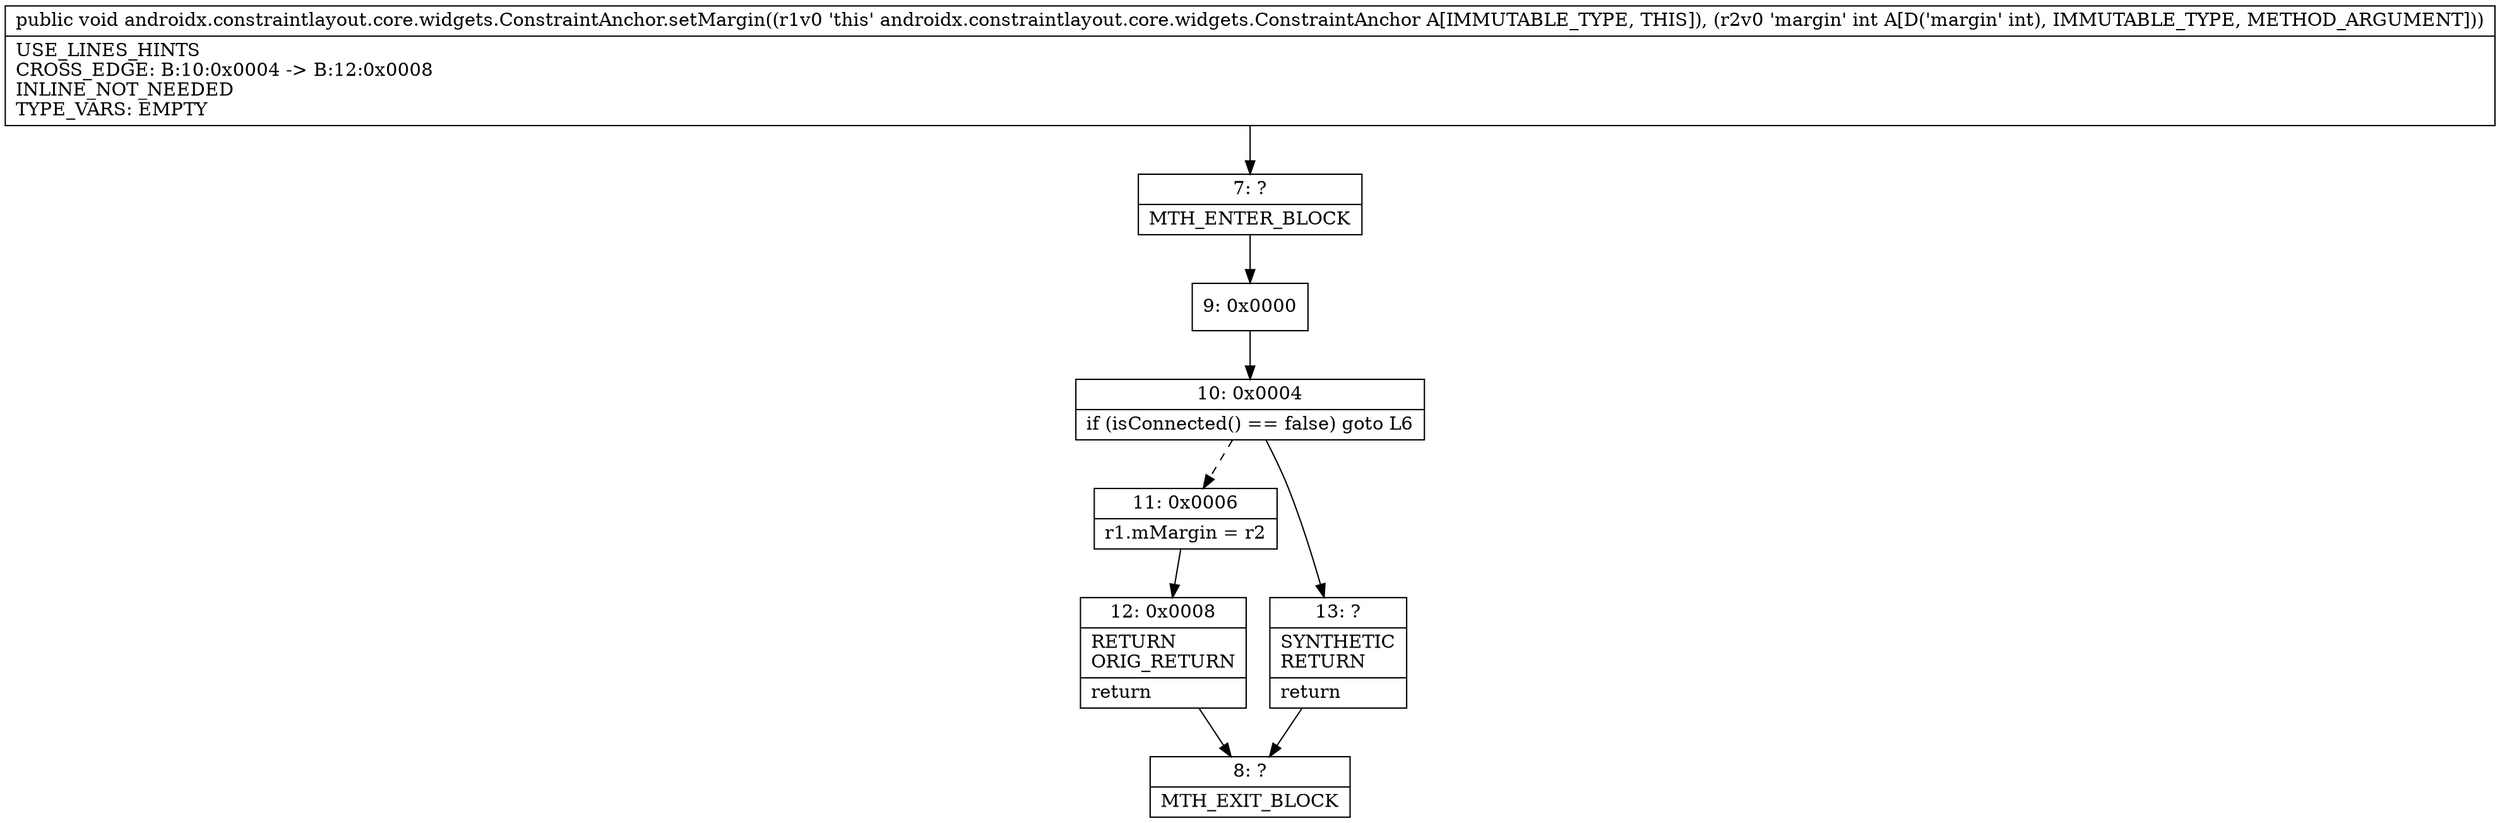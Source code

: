 digraph "CFG forandroidx.constraintlayout.core.widgets.ConstraintAnchor.setMargin(I)V" {
Node_7 [shape=record,label="{7\:\ ?|MTH_ENTER_BLOCK\l}"];
Node_9 [shape=record,label="{9\:\ 0x0000}"];
Node_10 [shape=record,label="{10\:\ 0x0004|if (isConnected() == false) goto L6\l}"];
Node_11 [shape=record,label="{11\:\ 0x0006|r1.mMargin = r2\l}"];
Node_12 [shape=record,label="{12\:\ 0x0008|RETURN\lORIG_RETURN\l|return\l}"];
Node_8 [shape=record,label="{8\:\ ?|MTH_EXIT_BLOCK\l}"];
Node_13 [shape=record,label="{13\:\ ?|SYNTHETIC\lRETURN\l|return\l}"];
MethodNode[shape=record,label="{public void androidx.constraintlayout.core.widgets.ConstraintAnchor.setMargin((r1v0 'this' androidx.constraintlayout.core.widgets.ConstraintAnchor A[IMMUTABLE_TYPE, THIS]), (r2v0 'margin' int A[D('margin' int), IMMUTABLE_TYPE, METHOD_ARGUMENT]))  | USE_LINES_HINTS\lCROSS_EDGE: B:10:0x0004 \-\> B:12:0x0008\lINLINE_NOT_NEEDED\lTYPE_VARS: EMPTY\l}"];
MethodNode -> Node_7;Node_7 -> Node_9;
Node_9 -> Node_10;
Node_10 -> Node_11[style=dashed];
Node_10 -> Node_13;
Node_11 -> Node_12;
Node_12 -> Node_8;
Node_13 -> Node_8;
}

